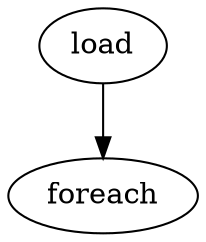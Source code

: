 digraph graph1 {
    graph [pigScript=" a = load 'a' as (field1: long, field2: tuple(inner1 : bytearray, inner2 : float) ) ;
                       b = FOREACH a GENERATE field1*field1 ;"] ;

    load [key="10", type="LOLoad", schema="field1: long, field2: tuple(inner1 : bytearray, inner2 : float)"] ;
    foreach [key="20", type="LOForEach" , schema="[NoAlias] : long"] ;

    load -> foreach ;
}
